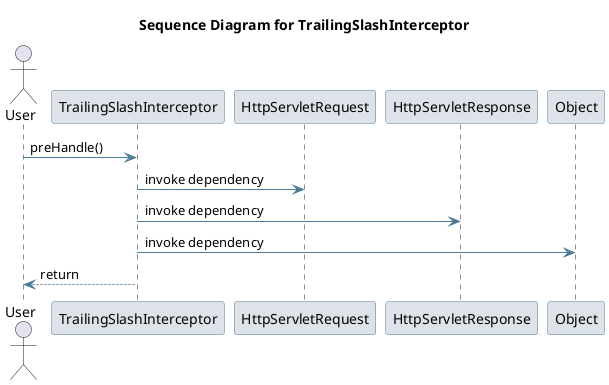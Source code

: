 @startuml
skinparam sequence {
 ArrowColor #4D7A97 
 ParticipantBorderColor #4D7A97 
 ParticipantBackgroundColor #DEE3E9 
}
title Sequence Diagram for TrailingSlashInterceptor

actor User
User -> TrailingSlashInterceptor: preHandle()
participant HttpServletRequest
TrailingSlashInterceptor -> HttpServletRequest: invoke dependency
participant HttpServletResponse
TrailingSlashInterceptor -> HttpServletResponse: invoke dependency
participant Object
TrailingSlashInterceptor -> Object: invoke dependency
TrailingSlashInterceptor --> User : return
@enduml